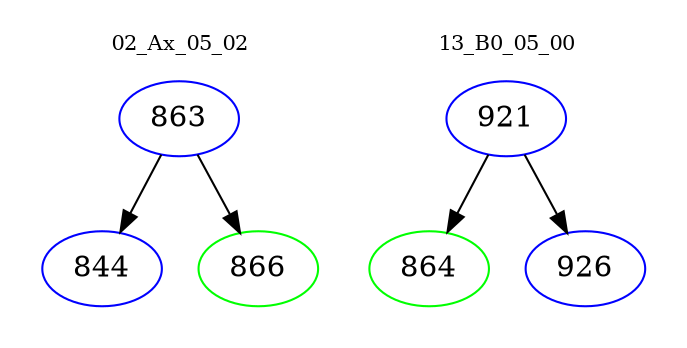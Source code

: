 digraph{
subgraph cluster_0 {
color = white
label = "02_Ax_05_02";
fontsize=10;
T0_863 [label="863", color="blue"]
T0_863 -> T0_844 [color="black"]
T0_844 [label="844", color="blue"]
T0_863 -> T0_866 [color="black"]
T0_866 [label="866", color="green"]
}
subgraph cluster_1 {
color = white
label = "13_B0_05_00";
fontsize=10;
T1_921 [label="921", color="blue"]
T1_921 -> T1_864 [color="black"]
T1_864 [label="864", color="green"]
T1_921 -> T1_926 [color="black"]
T1_926 [label="926", color="blue"]
}
}
